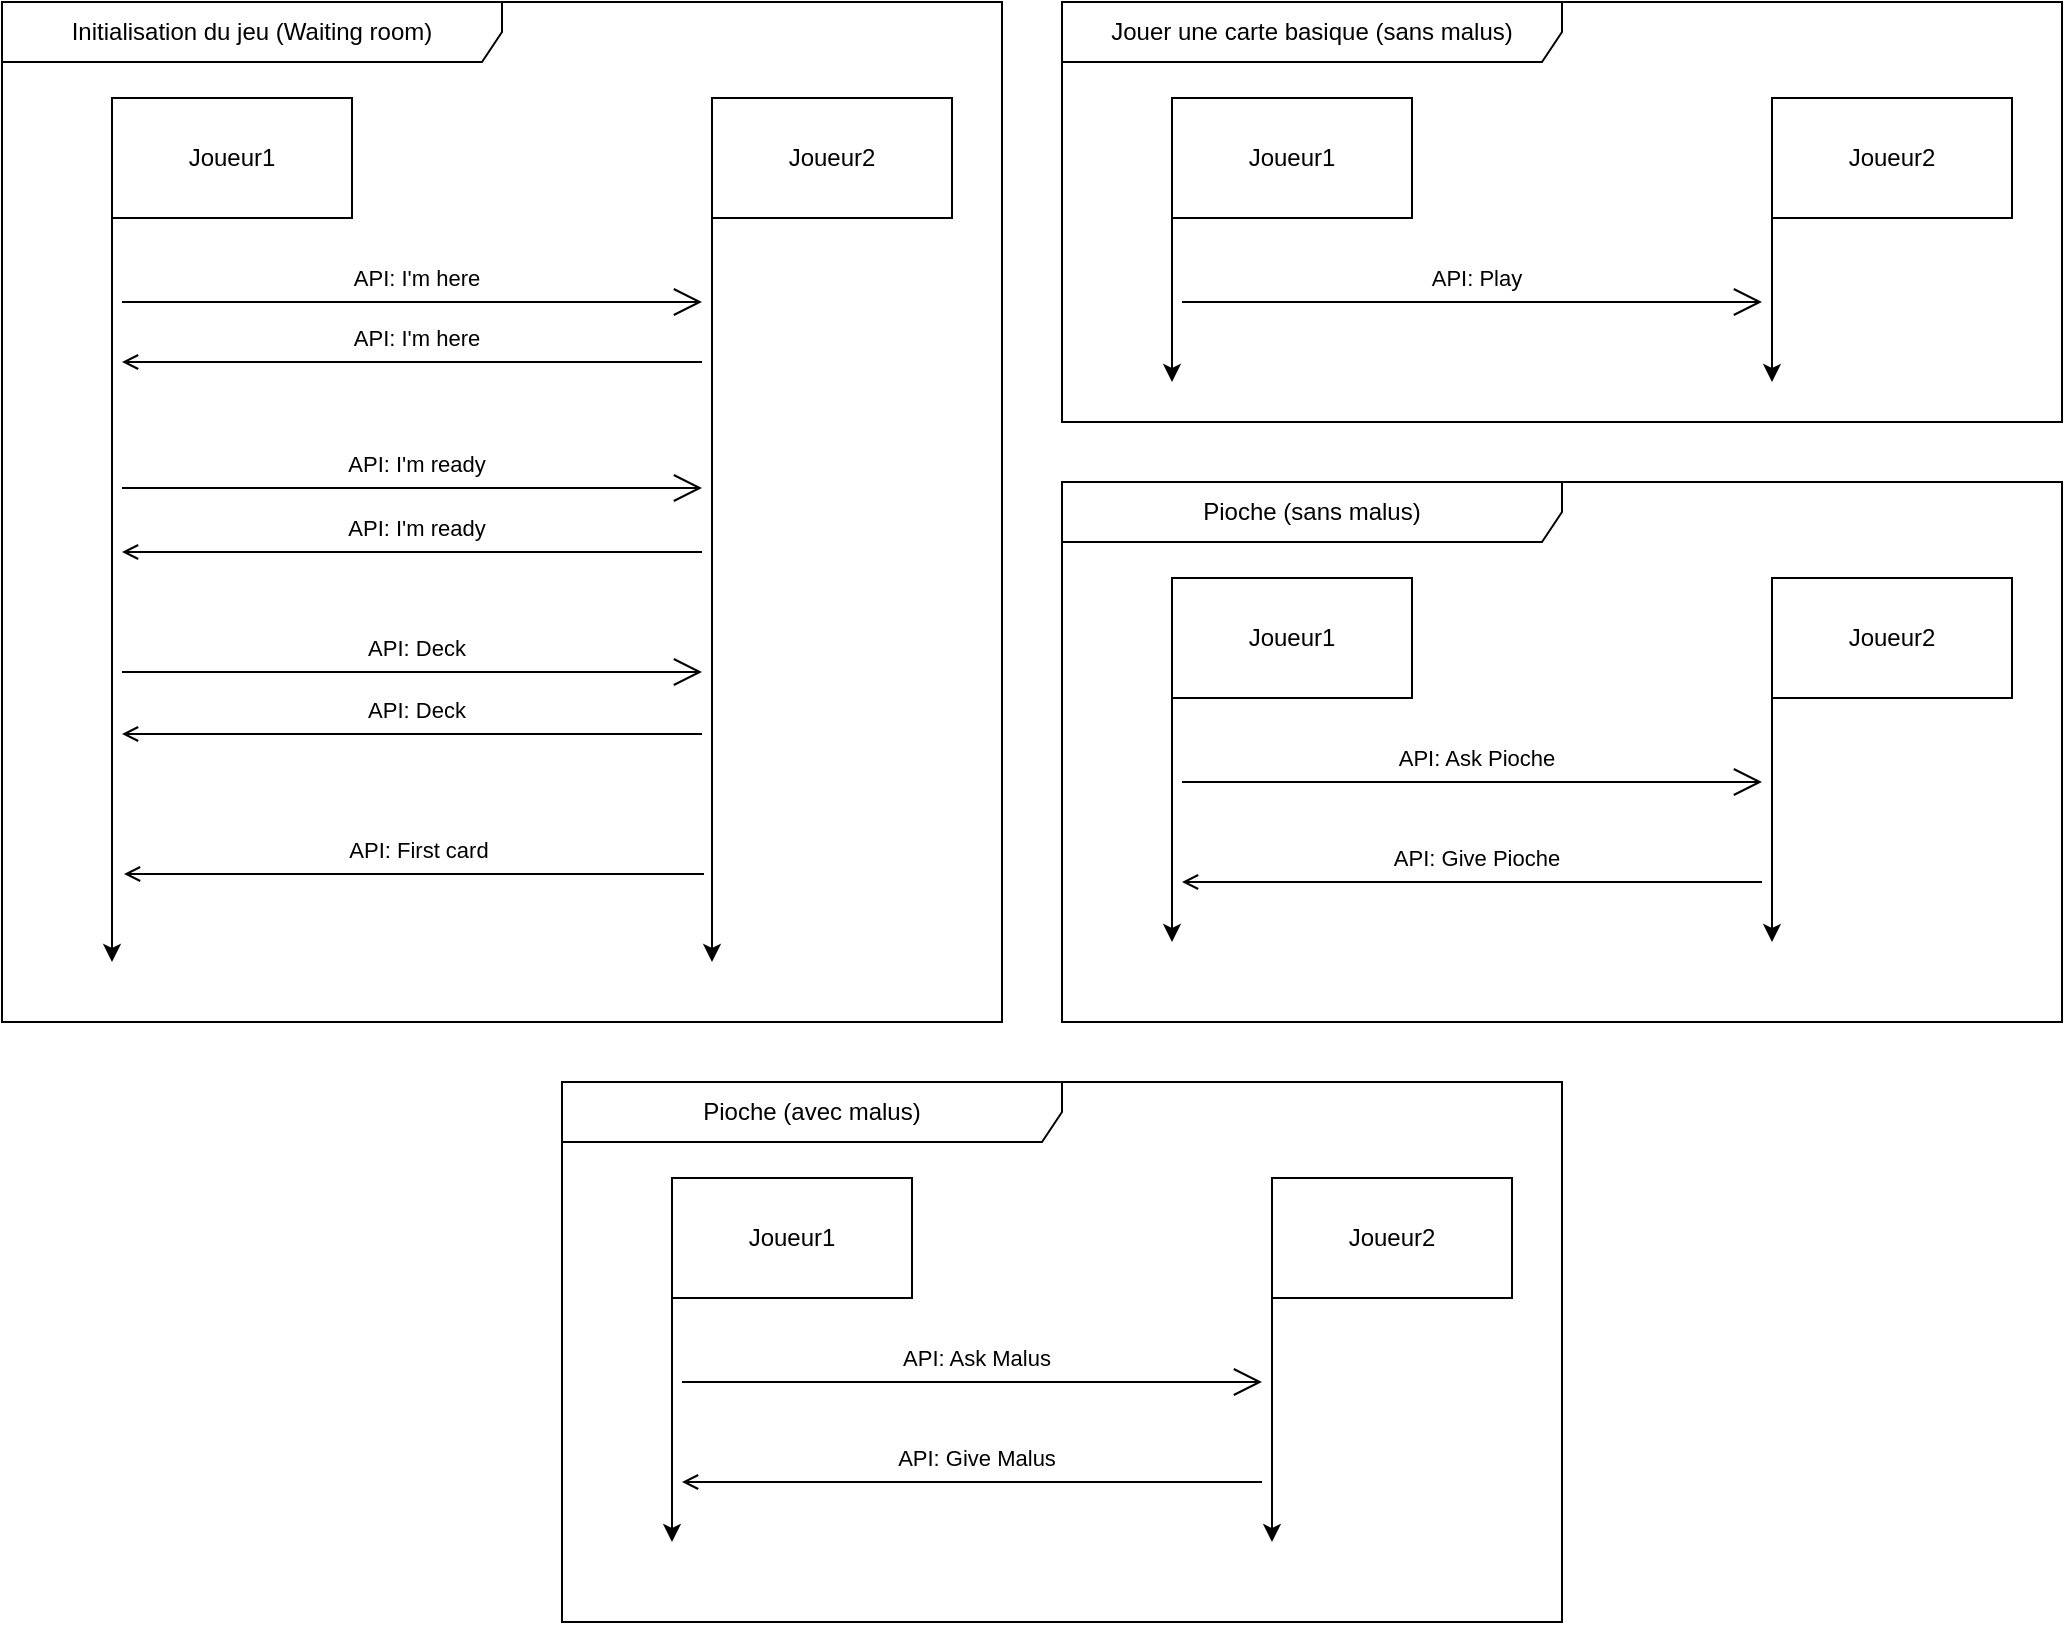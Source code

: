 <mxfile version="22.1.2" type="device">
  <diagram name="Page-1" id="2YBvvXClWsGukQMizWep">
    <mxGraphModel dx="1687" dy="1116" grid="1" gridSize="10" guides="1" tooltips="1" connect="1" arrows="1" fold="1" page="1" pageScale="1" pageWidth="850" pageHeight="1100" math="0" shadow="0">
      <root>
        <mxCell id="0" />
        <mxCell id="1" parent="0" />
        <mxCell id="9W986Um2mgrycPuW5E_N-6" style="edgeStyle=orthogonalEdgeStyle;rounded=0;orthogonalLoop=1;jettySize=auto;html=1;exitX=0;exitY=1;exitDx=0;exitDy=0;" parent="1" source="9W986Um2mgrycPuW5E_N-1" edge="1">
          <mxGeometry relative="1" as="geometry">
            <mxPoint x="215" y="570" as="targetPoint" />
          </mxGeometry>
        </mxCell>
        <mxCell id="9W986Um2mgrycPuW5E_N-1" value="Joueur1" style="rounded=0;whiteSpace=wrap;html=1;" parent="1" vertex="1">
          <mxGeometry x="215" y="138" width="120" height="60" as="geometry" />
        </mxCell>
        <mxCell id="9W986Um2mgrycPuW5E_N-7" style="edgeStyle=orthogonalEdgeStyle;rounded=0;orthogonalLoop=1;jettySize=auto;html=1;exitX=0;exitY=1;exitDx=0;exitDy=0;" parent="1" source="9W986Um2mgrycPuW5E_N-2" edge="1">
          <mxGeometry relative="1" as="geometry">
            <mxPoint x="515" y="570" as="targetPoint" />
          </mxGeometry>
        </mxCell>
        <mxCell id="9W986Um2mgrycPuW5E_N-2" value="Joueur2" style="rounded=0;whiteSpace=wrap;html=1;" parent="1" vertex="1">
          <mxGeometry x="515" y="138" width="120" height="60" as="geometry" />
        </mxCell>
        <mxCell id="9W986Um2mgrycPuW5E_N-14" value="" style="endArrow=open;endFill=0;endSize=12;html=1;rounded=0;" parent="1" edge="1">
          <mxGeometry width="160" relative="1" as="geometry">
            <mxPoint x="220" y="240" as="sourcePoint" />
            <mxPoint x="510" y="240" as="targetPoint" />
          </mxGeometry>
        </mxCell>
        <mxCell id="1CgxcO79MW4bU3aZTUuj-1" value="API: I&#39;m here" style="edgeLabel;html=1;align=center;verticalAlign=middle;resizable=0;points=[];" vertex="1" connectable="0" parent="9W986Um2mgrycPuW5E_N-14">
          <mxGeometry x="0.013" y="2" relative="1" as="geometry">
            <mxPoint y="-10" as="offset" />
          </mxGeometry>
        </mxCell>
        <mxCell id="1CgxcO79MW4bU3aZTUuj-2" value="" style="endArrow=none;endFill=0;endSize=12;html=1;rounded=0;startArrow=open;startFill=0;" edge="1" parent="1">
          <mxGeometry width="160" relative="1" as="geometry">
            <mxPoint x="220" y="270" as="sourcePoint" />
            <mxPoint x="510" y="270" as="targetPoint" />
          </mxGeometry>
        </mxCell>
        <mxCell id="1CgxcO79MW4bU3aZTUuj-3" value="API: I&#39;m here" style="edgeLabel;html=1;align=center;verticalAlign=middle;resizable=0;points=[];" vertex="1" connectable="0" parent="1CgxcO79MW4bU3aZTUuj-2">
          <mxGeometry x="0.013" y="2" relative="1" as="geometry">
            <mxPoint y="-10" as="offset" />
          </mxGeometry>
        </mxCell>
        <mxCell id="1CgxcO79MW4bU3aZTUuj-4" value="" style="endArrow=open;endFill=0;endSize=12;html=1;rounded=0;startArrow=none;startFill=0;" edge="1" parent="1">
          <mxGeometry width="160" relative="1" as="geometry">
            <mxPoint x="220" y="333" as="sourcePoint" />
            <mxPoint x="510" y="333" as="targetPoint" />
          </mxGeometry>
        </mxCell>
        <mxCell id="1CgxcO79MW4bU3aZTUuj-5" value="API: I&#39;m ready" style="edgeLabel;html=1;align=center;verticalAlign=middle;resizable=0;points=[];" vertex="1" connectable="0" parent="1CgxcO79MW4bU3aZTUuj-4">
          <mxGeometry x="0.013" y="2" relative="1" as="geometry">
            <mxPoint y="-10" as="offset" />
          </mxGeometry>
        </mxCell>
        <mxCell id="1CgxcO79MW4bU3aZTUuj-6" value="" style="endArrow=none;endFill=0;endSize=12;html=1;rounded=0;startArrow=open;startFill=0;" edge="1" parent="1">
          <mxGeometry width="160" relative="1" as="geometry">
            <mxPoint x="220" y="365" as="sourcePoint" />
            <mxPoint x="510" y="365" as="targetPoint" />
          </mxGeometry>
        </mxCell>
        <mxCell id="1CgxcO79MW4bU3aZTUuj-7" value="API: I&#39;m ready" style="edgeLabel;html=1;align=center;verticalAlign=middle;resizable=0;points=[];" vertex="1" connectable="0" parent="1CgxcO79MW4bU3aZTUuj-6">
          <mxGeometry x="0.013" y="2" relative="1" as="geometry">
            <mxPoint y="-10" as="offset" />
          </mxGeometry>
        </mxCell>
        <mxCell id="1CgxcO79MW4bU3aZTUuj-8" value="" style="endArrow=open;endFill=0;endSize=12;html=1;rounded=0;startArrow=none;startFill=0;" edge="1" parent="1">
          <mxGeometry width="160" relative="1" as="geometry">
            <mxPoint x="220" y="425" as="sourcePoint" />
            <mxPoint x="510" y="425" as="targetPoint" />
          </mxGeometry>
        </mxCell>
        <mxCell id="1CgxcO79MW4bU3aZTUuj-9" value="API: Deck" style="edgeLabel;html=1;align=center;verticalAlign=middle;resizable=0;points=[];" vertex="1" connectable="0" parent="1CgxcO79MW4bU3aZTUuj-8">
          <mxGeometry x="0.013" y="2" relative="1" as="geometry">
            <mxPoint y="-10" as="offset" />
          </mxGeometry>
        </mxCell>
        <mxCell id="1CgxcO79MW4bU3aZTUuj-10" value="" style="endArrow=none;endFill=0;endSize=12;html=1;rounded=0;startArrow=open;startFill=0;" edge="1" parent="1">
          <mxGeometry width="160" relative="1" as="geometry">
            <mxPoint x="220" y="456" as="sourcePoint" />
            <mxPoint x="510" y="456" as="targetPoint" />
          </mxGeometry>
        </mxCell>
        <mxCell id="1CgxcO79MW4bU3aZTUuj-11" value="API: Deck" style="edgeLabel;html=1;align=center;verticalAlign=middle;resizable=0;points=[];" vertex="1" connectable="0" parent="1CgxcO79MW4bU3aZTUuj-10">
          <mxGeometry x="0.013" y="2" relative="1" as="geometry">
            <mxPoint y="-10" as="offset" />
          </mxGeometry>
        </mxCell>
        <mxCell id="1CgxcO79MW4bU3aZTUuj-12" value="" style="endArrow=none;endFill=0;endSize=12;html=1;rounded=0;startArrow=open;startFill=0;" edge="1" parent="1">
          <mxGeometry width="160" relative="1" as="geometry">
            <mxPoint x="221" y="526" as="sourcePoint" />
            <mxPoint x="511" y="526" as="targetPoint" />
          </mxGeometry>
        </mxCell>
        <mxCell id="1CgxcO79MW4bU3aZTUuj-13" value="API: First card" style="edgeLabel;html=1;align=center;verticalAlign=middle;resizable=0;points=[];" vertex="1" connectable="0" parent="1CgxcO79MW4bU3aZTUuj-12">
          <mxGeometry x="0.013" y="2" relative="1" as="geometry">
            <mxPoint y="-10" as="offset" />
          </mxGeometry>
        </mxCell>
        <mxCell id="1CgxcO79MW4bU3aZTUuj-14" value="Initialisation du jeu (Waiting room)" style="shape=umlFrame;whiteSpace=wrap;html=1;pointerEvents=0;width=250;height=30;" vertex="1" parent="1">
          <mxGeometry x="160" y="90" width="500" height="510" as="geometry" />
        </mxCell>
        <mxCell id="1CgxcO79MW4bU3aZTUuj-15" style="edgeStyle=orthogonalEdgeStyle;rounded=0;orthogonalLoop=1;jettySize=auto;html=1;exitX=0;exitY=1;exitDx=0;exitDy=0;" edge="1" source="1CgxcO79MW4bU3aZTUuj-16" parent="1">
          <mxGeometry relative="1" as="geometry">
            <mxPoint x="745" y="280" as="targetPoint" />
          </mxGeometry>
        </mxCell>
        <mxCell id="1CgxcO79MW4bU3aZTUuj-16" value="Joueur1" style="rounded=0;whiteSpace=wrap;html=1;" vertex="1" parent="1">
          <mxGeometry x="745" y="138" width="120" height="60" as="geometry" />
        </mxCell>
        <mxCell id="1CgxcO79MW4bU3aZTUuj-17" style="edgeStyle=orthogonalEdgeStyle;rounded=0;orthogonalLoop=1;jettySize=auto;html=1;exitX=0;exitY=1;exitDx=0;exitDy=0;" edge="1" source="1CgxcO79MW4bU3aZTUuj-18" parent="1">
          <mxGeometry relative="1" as="geometry">
            <mxPoint x="1045" y="280" as="targetPoint" />
          </mxGeometry>
        </mxCell>
        <mxCell id="1CgxcO79MW4bU3aZTUuj-18" value="Joueur2" style="rounded=0;whiteSpace=wrap;html=1;" vertex="1" parent="1">
          <mxGeometry x="1045" y="138" width="120" height="60" as="geometry" />
        </mxCell>
        <mxCell id="1CgxcO79MW4bU3aZTUuj-19" value="" style="endArrow=open;endFill=0;endSize=12;html=1;rounded=0;" edge="1" parent="1">
          <mxGeometry width="160" relative="1" as="geometry">
            <mxPoint x="750" y="240" as="sourcePoint" />
            <mxPoint x="1040" y="240" as="targetPoint" />
          </mxGeometry>
        </mxCell>
        <mxCell id="1CgxcO79MW4bU3aZTUuj-20" value="API: Play" style="edgeLabel;html=1;align=center;verticalAlign=middle;resizable=0;points=[];" vertex="1" connectable="0" parent="1CgxcO79MW4bU3aZTUuj-19">
          <mxGeometry x="0.013" y="2" relative="1" as="geometry">
            <mxPoint y="-10" as="offset" />
          </mxGeometry>
        </mxCell>
        <mxCell id="1CgxcO79MW4bU3aZTUuj-33" value="Jouer une carte basique (sans malus)" style="shape=umlFrame;whiteSpace=wrap;html=1;pointerEvents=0;width=250;height=30;" vertex="1" parent="1">
          <mxGeometry x="690" y="90" width="500" height="210" as="geometry" />
        </mxCell>
        <mxCell id="1CgxcO79MW4bU3aZTUuj-41" style="edgeStyle=orthogonalEdgeStyle;rounded=0;orthogonalLoop=1;jettySize=auto;html=1;exitX=0;exitY=1;exitDx=0;exitDy=0;" edge="1" source="1CgxcO79MW4bU3aZTUuj-42" parent="1">
          <mxGeometry relative="1" as="geometry">
            <mxPoint x="745" y="560" as="targetPoint" />
            <mxPoint x="745" y="478" as="sourcePoint" />
          </mxGeometry>
        </mxCell>
        <mxCell id="1CgxcO79MW4bU3aZTUuj-42" value="Joueur1" style="rounded=0;whiteSpace=wrap;html=1;" vertex="1" parent="1">
          <mxGeometry x="745" y="378" width="120" height="60" as="geometry" />
        </mxCell>
        <mxCell id="1CgxcO79MW4bU3aZTUuj-43" style="edgeStyle=orthogonalEdgeStyle;rounded=0;orthogonalLoop=1;jettySize=auto;html=1;exitX=0;exitY=1;exitDx=0;exitDy=0;" edge="1" source="1CgxcO79MW4bU3aZTUuj-44" parent="1">
          <mxGeometry relative="1" as="geometry">
            <mxPoint x="1045" y="560" as="targetPoint" />
            <mxPoint x="1045" y="478" as="sourcePoint" />
          </mxGeometry>
        </mxCell>
        <mxCell id="1CgxcO79MW4bU3aZTUuj-44" value="Joueur2" style="rounded=0;whiteSpace=wrap;html=1;" vertex="1" parent="1">
          <mxGeometry x="1045" y="378" width="120" height="60" as="geometry" />
        </mxCell>
        <mxCell id="1CgxcO79MW4bU3aZTUuj-45" value="" style="endArrow=open;endFill=0;endSize=12;html=1;rounded=0;" edge="1" parent="1">
          <mxGeometry width="160" relative="1" as="geometry">
            <mxPoint x="750" y="480" as="sourcePoint" />
            <mxPoint x="1040" y="480" as="targetPoint" />
          </mxGeometry>
        </mxCell>
        <mxCell id="1CgxcO79MW4bU3aZTUuj-46" value="API: Ask Pioche" style="edgeLabel;html=1;align=center;verticalAlign=middle;resizable=0;points=[];" vertex="1" connectable="0" parent="1CgxcO79MW4bU3aZTUuj-45">
          <mxGeometry x="0.013" y="2" relative="1" as="geometry">
            <mxPoint y="-10" as="offset" />
          </mxGeometry>
        </mxCell>
        <mxCell id="1CgxcO79MW4bU3aZTUuj-47" value="Pioche (sans malus)" style="shape=umlFrame;whiteSpace=wrap;html=1;pointerEvents=0;width=250;height=30;" vertex="1" parent="1">
          <mxGeometry x="690" y="330" width="500" height="270" as="geometry" />
        </mxCell>
        <mxCell id="1CgxcO79MW4bU3aZTUuj-48" value="" style="endArrow=none;endFill=0;endSize=12;html=1;rounded=0;startArrow=open;startFill=0;" edge="1" parent="1">
          <mxGeometry width="160" relative="1" as="geometry">
            <mxPoint x="750" y="530" as="sourcePoint" />
            <mxPoint x="1040" y="530" as="targetPoint" />
          </mxGeometry>
        </mxCell>
        <mxCell id="1CgxcO79MW4bU3aZTUuj-49" value="API: Give Pioche" style="edgeLabel;html=1;align=center;verticalAlign=middle;resizable=0;points=[];" vertex="1" connectable="0" parent="1CgxcO79MW4bU3aZTUuj-48">
          <mxGeometry x="0.013" y="2" relative="1" as="geometry">
            <mxPoint y="-10" as="offset" />
          </mxGeometry>
        </mxCell>
        <mxCell id="1CgxcO79MW4bU3aZTUuj-50" style="edgeStyle=orthogonalEdgeStyle;rounded=0;orthogonalLoop=1;jettySize=auto;html=1;exitX=0;exitY=1;exitDx=0;exitDy=0;" edge="1" source="1CgxcO79MW4bU3aZTUuj-51" parent="1">
          <mxGeometry relative="1" as="geometry">
            <mxPoint x="495" y="860" as="targetPoint" />
            <mxPoint x="495" y="778" as="sourcePoint" />
          </mxGeometry>
        </mxCell>
        <mxCell id="1CgxcO79MW4bU3aZTUuj-51" value="Joueur1" style="rounded=0;whiteSpace=wrap;html=1;" vertex="1" parent="1">
          <mxGeometry x="495" y="678" width="120" height="60" as="geometry" />
        </mxCell>
        <mxCell id="1CgxcO79MW4bU3aZTUuj-52" style="edgeStyle=orthogonalEdgeStyle;rounded=0;orthogonalLoop=1;jettySize=auto;html=1;exitX=0;exitY=1;exitDx=0;exitDy=0;" edge="1" source="1CgxcO79MW4bU3aZTUuj-53" parent="1">
          <mxGeometry relative="1" as="geometry">
            <mxPoint x="795" y="860" as="targetPoint" />
            <mxPoint x="795" y="778" as="sourcePoint" />
          </mxGeometry>
        </mxCell>
        <mxCell id="1CgxcO79MW4bU3aZTUuj-53" value="Joueur2" style="rounded=0;whiteSpace=wrap;html=1;" vertex="1" parent="1">
          <mxGeometry x="795" y="678" width="120" height="60" as="geometry" />
        </mxCell>
        <mxCell id="1CgxcO79MW4bU3aZTUuj-54" value="" style="endArrow=open;endFill=0;endSize=12;html=1;rounded=0;" edge="1" parent="1">
          <mxGeometry width="160" relative="1" as="geometry">
            <mxPoint x="500" y="780" as="sourcePoint" />
            <mxPoint x="790" y="780" as="targetPoint" />
          </mxGeometry>
        </mxCell>
        <mxCell id="1CgxcO79MW4bU3aZTUuj-55" value="API: Ask Malus" style="edgeLabel;html=1;align=center;verticalAlign=middle;resizable=0;points=[];" vertex="1" connectable="0" parent="1CgxcO79MW4bU3aZTUuj-54">
          <mxGeometry x="0.013" y="2" relative="1" as="geometry">
            <mxPoint y="-10" as="offset" />
          </mxGeometry>
        </mxCell>
        <mxCell id="1CgxcO79MW4bU3aZTUuj-56" value="Pioche (avec malus)" style="shape=umlFrame;whiteSpace=wrap;html=1;pointerEvents=0;width=250;height=30;" vertex="1" parent="1">
          <mxGeometry x="440" y="630" width="500" height="270" as="geometry" />
        </mxCell>
        <mxCell id="1CgxcO79MW4bU3aZTUuj-57" value="" style="endArrow=none;endFill=0;endSize=12;html=1;rounded=0;startArrow=open;startFill=0;" edge="1" parent="1">
          <mxGeometry width="160" relative="1" as="geometry">
            <mxPoint x="500" y="830" as="sourcePoint" />
            <mxPoint x="790" y="830" as="targetPoint" />
          </mxGeometry>
        </mxCell>
        <mxCell id="1CgxcO79MW4bU3aZTUuj-58" value="API: Give Malus" style="edgeLabel;html=1;align=center;verticalAlign=middle;resizable=0;points=[];" vertex="1" connectable="0" parent="1CgxcO79MW4bU3aZTUuj-57">
          <mxGeometry x="0.013" y="2" relative="1" as="geometry">
            <mxPoint y="-10" as="offset" />
          </mxGeometry>
        </mxCell>
      </root>
    </mxGraphModel>
  </diagram>
</mxfile>
